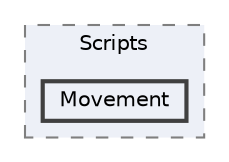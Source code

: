 digraph "C:/Users/David/wkspaces/DuelMe/Assets/Scripts/Movement"
{
 // LATEX_PDF_SIZE
  bgcolor="transparent";
  edge [fontname=Helvetica,fontsize=10,labelfontname=Helvetica,labelfontsize=10];
  node [fontname=Helvetica,fontsize=10,shape=box,height=0.2,width=0.4];
  compound=true
  subgraph clusterdir_fec50ed601b033b703089ac8922a939c {
    graph [ bgcolor="#edf0f7", pencolor="grey50", label="Scripts", fontname=Helvetica,fontsize=10 style="filled,dashed", URL="dir_fec50ed601b033b703089ac8922a939c.html",tooltip=""]
  dir_7b084b14e5c9802c464f7924f3ef50b8 [label="Movement", fillcolor="#edf0f7", color="grey25", style="filled,bold", URL="dir_7b084b14e5c9802c464f7924f3ef50b8.html",tooltip=""];
  }
}
